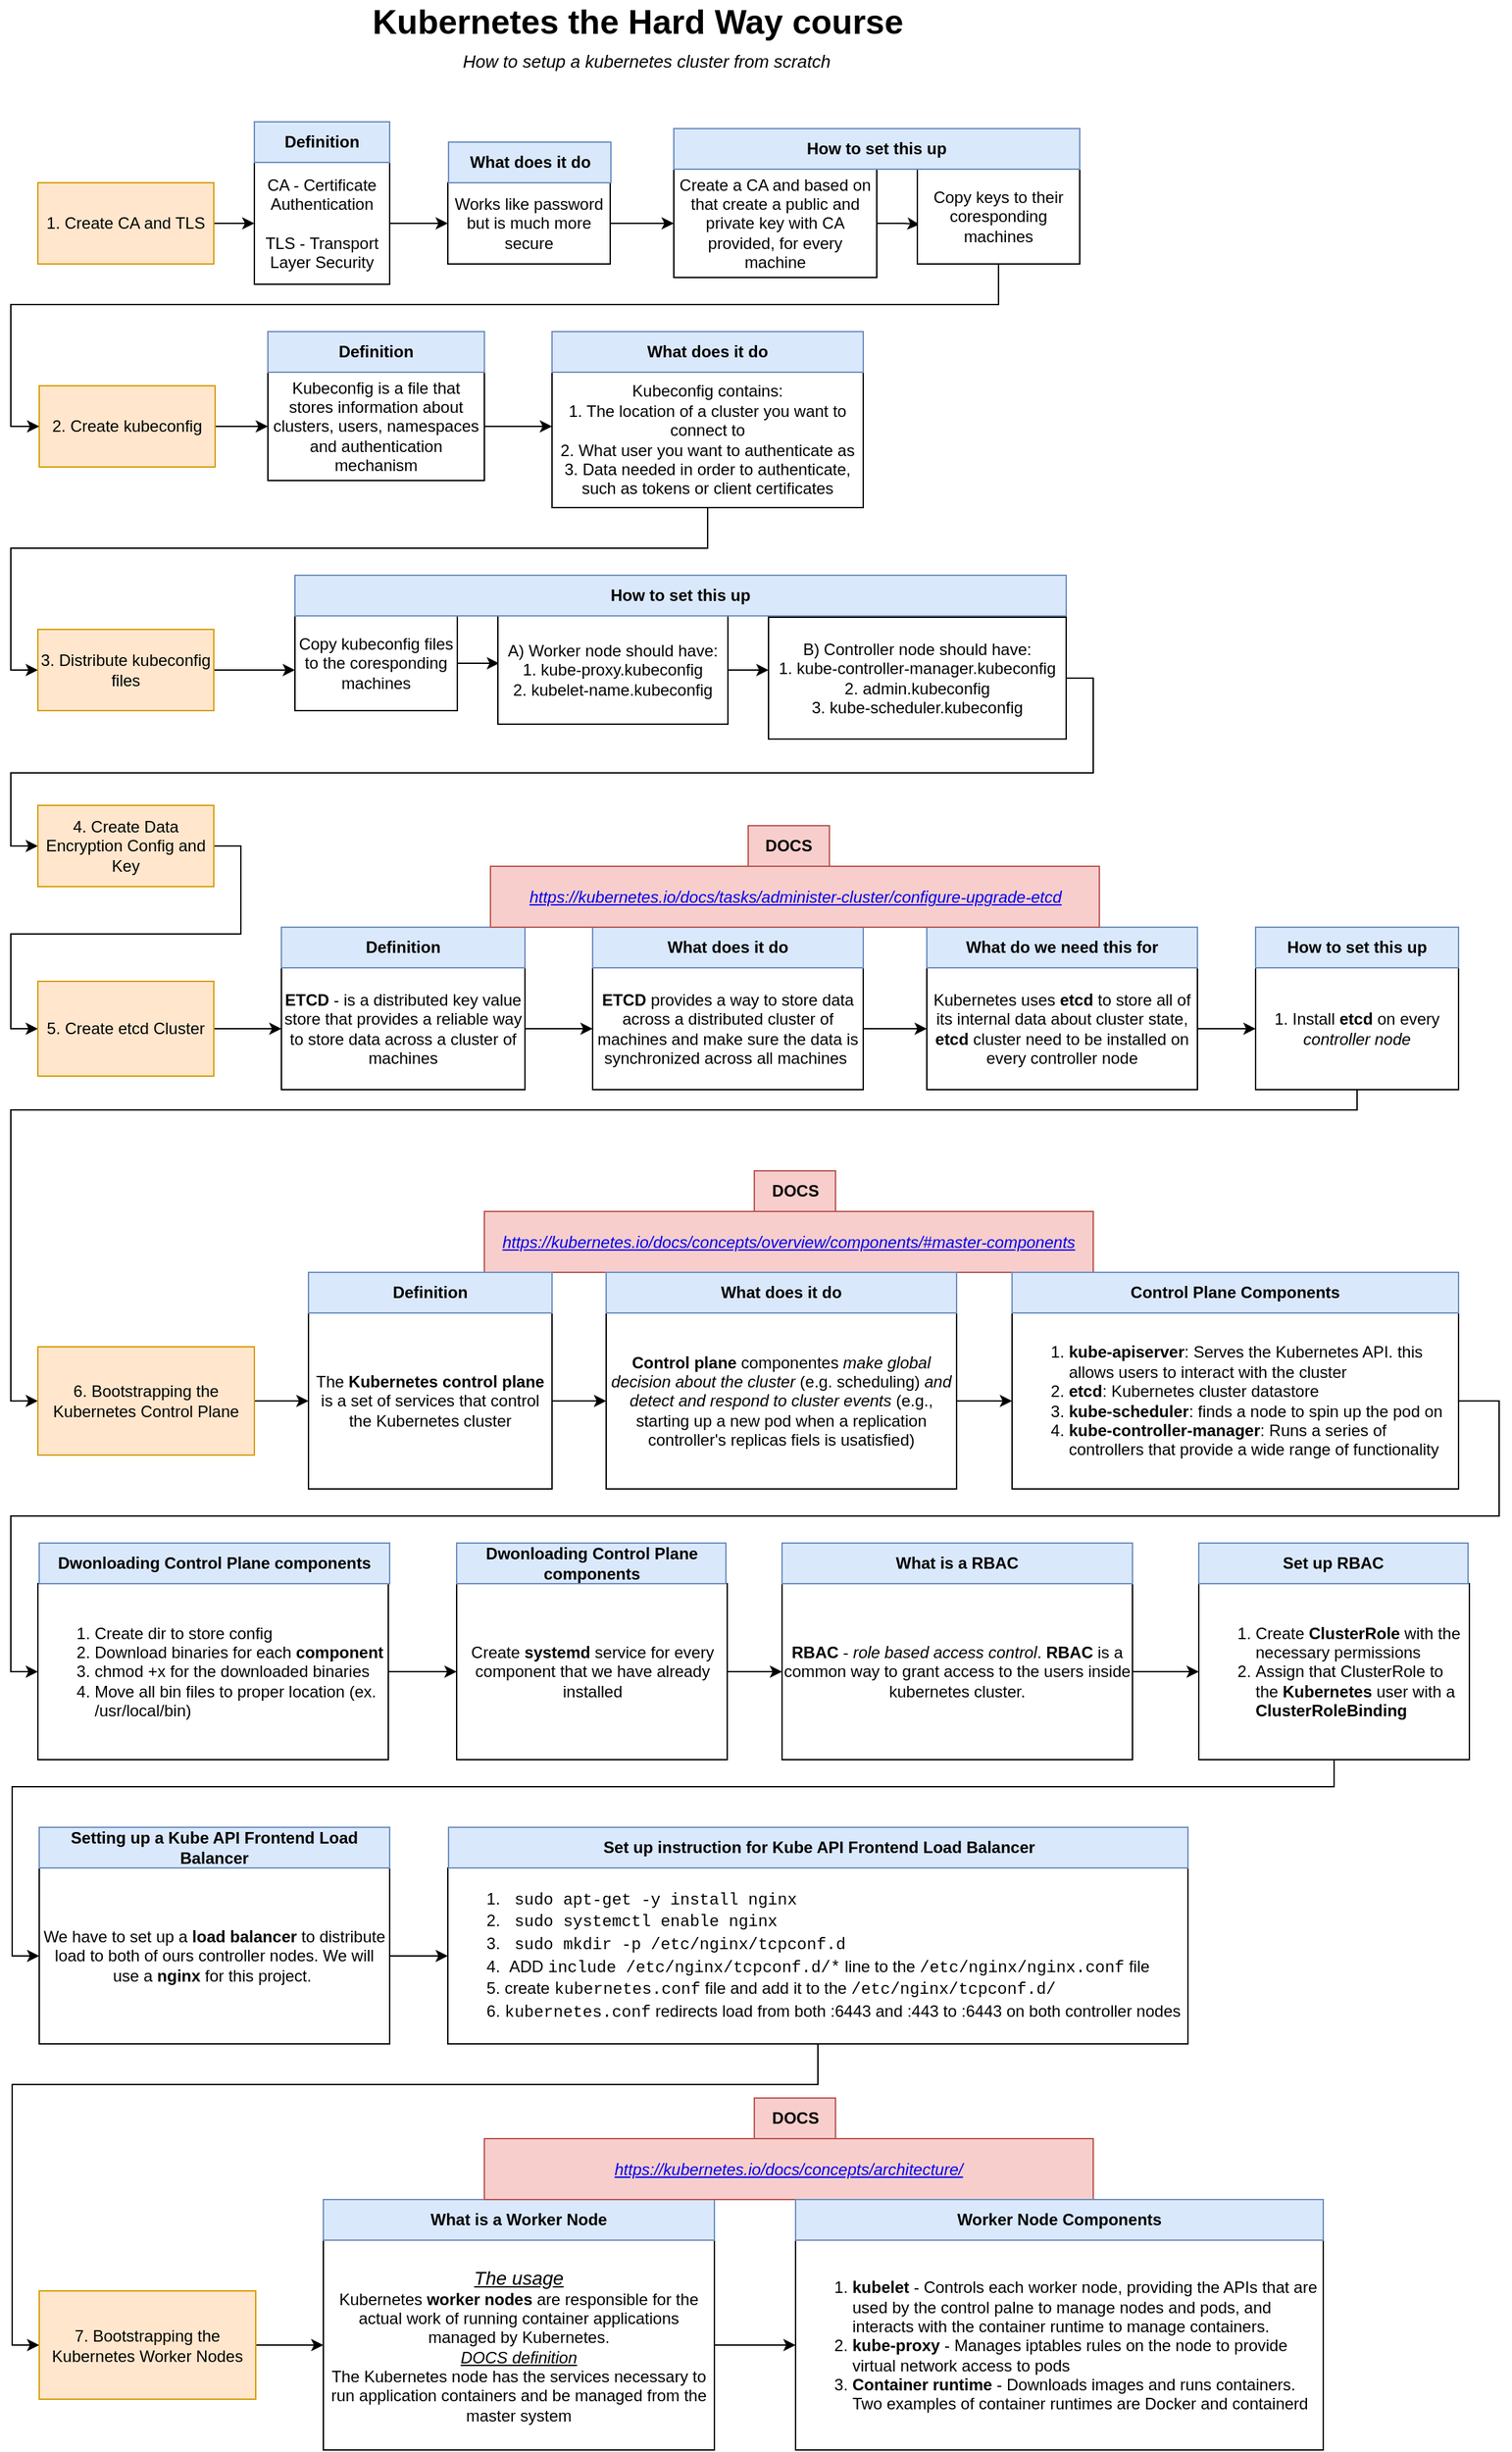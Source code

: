 <mxfile version="21.5.2" type="github">
  <diagram name="Strona-1" id="LIcGz9p34mj6lom9c27u">
    <mxGraphModel dx="1434" dy="888" grid="1" gridSize="10" guides="1" tooltips="1" connect="1" arrows="1" fold="1" page="1" pageScale="1" pageWidth="827" pageHeight="1169" math="0" shadow="0">
      <root>
        <mxCell id="0" />
        <mxCell id="1" parent="0" />
        <mxCell id="68Hwct-F0d1kTlMrPAvt-4" style="edgeStyle=orthogonalEdgeStyle;rounded=0;orthogonalLoop=1;jettySize=auto;html=1;entryX=0;entryY=0.5;entryDx=0;entryDy=0;" parent="1" source="68Hwct-F0d1kTlMrPAvt-1" target="68Hwct-F0d1kTlMrPAvt-2" edge="1">
          <mxGeometry relative="1" as="geometry" />
        </mxCell>
        <mxCell id="68Hwct-F0d1kTlMrPAvt-1" value="1. Create CA and TLS" style="rounded=0;whiteSpace=wrap;html=1;fillColor=#ffe6cc;strokeColor=#d79b00;" parent="1" vertex="1">
          <mxGeometry x="170" y="145" width="130" height="60" as="geometry" />
        </mxCell>
        <mxCell id="68Hwct-F0d1kTlMrPAvt-5" style="edgeStyle=orthogonalEdgeStyle;rounded=0;orthogonalLoop=1;jettySize=auto;html=1;exitX=1;exitY=0.5;exitDx=0;exitDy=0;" parent="1" source="68Hwct-F0d1kTlMrPAvt-2" target="68Hwct-F0d1kTlMrPAvt-6" edge="1">
          <mxGeometry relative="1" as="geometry">
            <mxPoint x="540" y="190.241" as="targetPoint" />
          </mxGeometry>
        </mxCell>
        <mxCell id="68Hwct-F0d1kTlMrPAvt-2" value="CA - Certificate Authentication&lt;br&gt;&lt;br&gt;TLS -&amp;nbsp;Transport Layer Security" style="rounded=0;whiteSpace=wrap;html=1;" parent="1" vertex="1">
          <mxGeometry x="330" y="130" width="100" height="90" as="geometry" />
        </mxCell>
        <mxCell id="68Hwct-F0d1kTlMrPAvt-8" style="edgeStyle=orthogonalEdgeStyle;rounded=0;orthogonalLoop=1;jettySize=auto;html=1;exitX=1;exitY=0.5;exitDx=0;exitDy=0;entryX=0;entryY=0.5;entryDx=0;entryDy=0;" parent="1" source="68Hwct-F0d1kTlMrPAvt-6" target="68Hwct-F0d1kTlMrPAvt-7" edge="1">
          <mxGeometry relative="1" as="geometry" />
        </mxCell>
        <mxCell id="68Hwct-F0d1kTlMrPAvt-6" value="Works like password but is much more secure" style="rounded=0;whiteSpace=wrap;html=1;" parent="1" vertex="1">
          <mxGeometry x="473" y="145.001" width="120" height="60" as="geometry" />
        </mxCell>
        <mxCell id="NVeK4hS8OuHmS83PzHyg-14" style="edgeStyle=orthogonalEdgeStyle;rounded=0;orthogonalLoop=1;jettySize=auto;html=1;entryX=0.014;entryY=0.583;entryDx=0;entryDy=0;entryPerimeter=0;" parent="1" source="68Hwct-F0d1kTlMrPAvt-7" target="68Hwct-F0d1kTlMrPAvt-16" edge="1">
          <mxGeometry relative="1" as="geometry" />
        </mxCell>
        <mxCell id="68Hwct-F0d1kTlMrPAvt-7" value="Create a CA and based on that create a public and private key with CA provided, for every machine" style="rounded=0;whiteSpace=wrap;html=1;" parent="1" vertex="1">
          <mxGeometry x="640" y="135" width="150" height="80" as="geometry" />
        </mxCell>
        <mxCell id="68Hwct-F0d1kTlMrPAvt-11" style="edgeStyle=orthogonalEdgeStyle;rounded=0;orthogonalLoop=1;jettySize=auto;html=1;exitX=1;exitY=0.5;exitDx=0;exitDy=0;entryX=0;entryY=0.5;entryDx=0;entryDy=0;" parent="1" source="68Hwct-F0d1kTlMrPAvt-9" target="68Hwct-F0d1kTlMrPAvt-10" edge="1">
          <mxGeometry relative="1" as="geometry" />
        </mxCell>
        <mxCell id="68Hwct-F0d1kTlMrPAvt-9" value="2. Create kubeconfig" style="rounded=0;whiteSpace=wrap;html=1;fillColor=#ffe6cc;strokeColor=#d79b00;" parent="1" vertex="1">
          <mxGeometry x="171" y="295" width="130" height="60" as="geometry" />
        </mxCell>
        <mxCell id="68Hwct-F0d1kTlMrPAvt-12" style="edgeStyle=orthogonalEdgeStyle;rounded=0;orthogonalLoop=1;jettySize=auto;html=1;" parent="1" source="68Hwct-F0d1kTlMrPAvt-10" edge="1">
          <mxGeometry relative="1" as="geometry">
            <mxPoint x="550.0" y="325.0" as="targetPoint" />
          </mxGeometry>
        </mxCell>
        <mxCell id="68Hwct-F0d1kTlMrPAvt-10" value="Kubeconfig is a file that stores information about clusters, users, namespaces and authentication mechanism" style="rounded=0;whiteSpace=wrap;html=1;" parent="1" vertex="1">
          <mxGeometry x="340" y="285" width="160" height="80" as="geometry" />
        </mxCell>
        <mxCell id="68Hwct-F0d1kTlMrPAvt-24" style="edgeStyle=orthogonalEdgeStyle;rounded=0;orthogonalLoop=1;jettySize=auto;html=1;entryX=0;entryY=0.5;entryDx=0;entryDy=0;" parent="1" source="68Hwct-F0d1kTlMrPAvt-14" target="68Hwct-F0d1kTlMrPAvt-23" edge="1">
          <mxGeometry relative="1" as="geometry">
            <Array as="points">
              <mxPoint x="665" y="415" />
              <mxPoint x="150" y="415" />
              <mxPoint x="150" y="505" />
            </Array>
          </mxGeometry>
        </mxCell>
        <mxCell id="68Hwct-F0d1kTlMrPAvt-14" value="Kubeconfig contains:&lt;br&gt;1. The location of a cluster you want to connect to&lt;br&gt;2. What user you want to authenticate as&lt;br&gt;3. Data needed in order to authenticate, such as tokens or client certificates" style="rounded=0;whiteSpace=wrap;html=1;" parent="1" vertex="1">
          <mxGeometry x="550" y="285" width="230" height="100" as="geometry" />
        </mxCell>
        <mxCell id="68Hwct-F0d1kTlMrPAvt-22" style="edgeStyle=orthogonalEdgeStyle;rounded=0;orthogonalLoop=1;jettySize=auto;html=1;exitX=0.5;exitY=1;exitDx=0;exitDy=0;entryX=0;entryY=0.5;entryDx=0;entryDy=0;" parent="1" source="68Hwct-F0d1kTlMrPAvt-16" target="68Hwct-F0d1kTlMrPAvt-9" edge="1">
          <mxGeometry relative="1" as="geometry">
            <mxPoint x="130" y="325" as="targetPoint" />
            <Array as="points">
              <mxPoint x="880" y="235" />
              <mxPoint x="150" y="235" />
              <mxPoint x="150" y="325" />
            </Array>
          </mxGeometry>
        </mxCell>
        <mxCell id="68Hwct-F0d1kTlMrPAvt-16" value="Copy keys to their coresponding machines" style="rounded=0;whiteSpace=wrap;html=1;" parent="1" vertex="1">
          <mxGeometry x="820" y="135" width="120" height="70" as="geometry" />
        </mxCell>
        <mxCell id="68Hwct-F0d1kTlMrPAvt-27" style="edgeStyle=orthogonalEdgeStyle;rounded=0;orthogonalLoop=1;jettySize=auto;html=1;exitX=1;exitY=0.5;exitDx=0;exitDy=0;" parent="1" source="68Hwct-F0d1kTlMrPAvt-23" target="68Hwct-F0d1kTlMrPAvt-26" edge="1">
          <mxGeometry relative="1" as="geometry">
            <Array as="points">
              <mxPoint x="330" y="505" />
              <mxPoint x="330" y="505" />
            </Array>
          </mxGeometry>
        </mxCell>
        <mxCell id="68Hwct-F0d1kTlMrPAvt-23" value="3. Distribute kubeconfig files" style="rounded=0;whiteSpace=wrap;html=1;fillColor=#ffe6cc;strokeColor=#d79b00;" parent="1" vertex="1">
          <mxGeometry x="170" y="475" width="130" height="60" as="geometry" />
        </mxCell>
        <mxCell id="NVeK4hS8OuHmS83PzHyg-9" style="edgeStyle=orthogonalEdgeStyle;rounded=0;orthogonalLoop=1;jettySize=auto;html=1;entryX=0.005;entryY=0.438;entryDx=0;entryDy=0;entryPerimeter=0;" parent="1" source="68Hwct-F0d1kTlMrPAvt-26" target="68Hwct-F0d1kTlMrPAvt-29" edge="1">
          <mxGeometry relative="1" as="geometry" />
        </mxCell>
        <mxCell id="68Hwct-F0d1kTlMrPAvt-26" value="Copy kubeconfig files to the coresponding machines" style="rounded=0;whiteSpace=wrap;html=1;" parent="1" vertex="1">
          <mxGeometry x="360" y="465" width="120" height="70" as="geometry" />
        </mxCell>
        <mxCell id="68Hwct-F0d1kTlMrPAvt-30" style="edgeStyle=orthogonalEdgeStyle;rounded=0;orthogonalLoop=1;jettySize=auto;html=1;" parent="1" source="68Hwct-F0d1kTlMrPAvt-29" edge="1">
          <mxGeometry relative="1" as="geometry">
            <mxPoint x="710" y="505" as="targetPoint" />
          </mxGeometry>
        </mxCell>
        <mxCell id="68Hwct-F0d1kTlMrPAvt-29" value="A) Worker node should have:&lt;br&gt;1. kube-proxy.kubeconfig&lt;br&gt;2. kubelet-name.kubeconfig" style="rounded=0;whiteSpace=wrap;html=1;" parent="1" vertex="1">
          <mxGeometry x="510" y="465" width="170" height="80" as="geometry" />
        </mxCell>
        <mxCell id="68Hwct-F0d1kTlMrPAvt-34" style="edgeStyle=orthogonalEdgeStyle;rounded=0;orthogonalLoop=1;jettySize=auto;html=1;exitX=1;exitY=0.5;exitDx=0;exitDy=0;entryX=0;entryY=0.5;entryDx=0;entryDy=0;" parent="1" source="68Hwct-F0d1kTlMrPAvt-31" target="68Hwct-F0d1kTlMrPAvt-33" edge="1">
          <mxGeometry relative="1" as="geometry">
            <Array as="points">
              <mxPoint x="950" y="511" />
              <mxPoint x="950" y="581" />
              <mxPoint x="150" y="581" />
              <mxPoint x="150" y="635" />
            </Array>
          </mxGeometry>
        </mxCell>
        <mxCell id="68Hwct-F0d1kTlMrPAvt-31" value="B) Controller node should have:&lt;br&gt;1. kube-controller-manager.kubeconfig&lt;br&gt;2. admin.kubeconfig&lt;br&gt;3. kube-scheduler.kubeconfig" style="rounded=0;whiteSpace=wrap;html=1;" parent="1" vertex="1">
          <mxGeometry x="710" y="466" width="220" height="90" as="geometry" />
        </mxCell>
        <mxCell id="NVeK4hS8OuHmS83PzHyg-32" style="edgeStyle=orthogonalEdgeStyle;rounded=0;orthogonalLoop=1;jettySize=auto;html=1;entryX=0;entryY=0.5;entryDx=0;entryDy=0;" parent="1" source="68Hwct-F0d1kTlMrPAvt-33" target="68Hwct-F0d1kTlMrPAvt-35" edge="1">
          <mxGeometry relative="1" as="geometry">
            <Array as="points">
              <mxPoint x="320" y="635" />
              <mxPoint x="320" y="700" />
              <mxPoint x="150" y="700" />
              <mxPoint x="150" y="770" />
            </Array>
          </mxGeometry>
        </mxCell>
        <mxCell id="68Hwct-F0d1kTlMrPAvt-33" value="4. Create Data Encryption Config and Key" style="rounded=0;whiteSpace=wrap;html=1;fillColor=#ffe6cc;strokeColor=#d79b00;" parent="1" vertex="1">
          <mxGeometry x="170" y="605" width="130" height="60" as="geometry" />
        </mxCell>
        <mxCell id="NVeK4hS8OuHmS83PzHyg-1" style="edgeStyle=orthogonalEdgeStyle;rounded=0;orthogonalLoop=1;jettySize=auto;html=1;" parent="1" source="68Hwct-F0d1kTlMrPAvt-35" edge="1">
          <mxGeometry relative="1" as="geometry">
            <mxPoint x="350" y="770" as="targetPoint" />
          </mxGeometry>
        </mxCell>
        <mxCell id="68Hwct-F0d1kTlMrPAvt-35" value="5. Create etcd Cluster" style="rounded=0;whiteSpace=wrap;html=1;fillColor=#ffe6cc;strokeColor=#d79b00;" parent="1" vertex="1">
          <mxGeometry x="170" y="735" width="130" height="70" as="geometry" />
        </mxCell>
        <mxCell id="NVeK4hS8OuHmS83PzHyg-26" style="edgeStyle=orthogonalEdgeStyle;rounded=0;orthogonalLoop=1;jettySize=auto;html=1;entryX=0;entryY=0.5;entryDx=0;entryDy=0;" parent="1" source="NVeK4hS8OuHmS83PzHyg-2" target="NVeK4hS8OuHmS83PzHyg-4" edge="1">
          <mxGeometry relative="1" as="geometry" />
        </mxCell>
        <mxCell id="NVeK4hS8OuHmS83PzHyg-2" value="&lt;b&gt;ETCD &lt;/b&gt;- is a distributed key value store that provides a reliable way to store data across a cluster of machines" style="rounded=0;whiteSpace=wrap;html=1;" parent="1" vertex="1">
          <mxGeometry x="350" y="725" width="180" height="90" as="geometry" />
        </mxCell>
        <mxCell id="NVeK4hS8OuHmS83PzHyg-27" style="edgeStyle=orthogonalEdgeStyle;rounded=0;orthogonalLoop=1;jettySize=auto;html=1;entryX=0;entryY=0.5;entryDx=0;entryDy=0;" parent="1" source="NVeK4hS8OuHmS83PzHyg-4" target="NVeK4hS8OuHmS83PzHyg-18" edge="1">
          <mxGeometry relative="1" as="geometry" />
        </mxCell>
        <mxCell id="NVeK4hS8OuHmS83PzHyg-4" value="&lt;b&gt;ETCD&lt;/b&gt;&amp;nbsp;provides a way to store data across a distributed cluster of machines and make sure the data is synchronized across all machines&amp;nbsp;" style="rounded=0;whiteSpace=wrap;html=1;" parent="1" vertex="1">
          <mxGeometry x="580" y="725" width="200" height="90" as="geometry" />
        </mxCell>
        <mxCell id="NVeK4hS8OuHmS83PzHyg-5" value="&lt;b&gt;Definition&lt;/b&gt;" style="text;html=1;strokeColor=#6c8ebf;fillColor=#dae8fc;align=center;verticalAlign=middle;whiteSpace=wrap;rounded=0;" parent="1" vertex="1">
          <mxGeometry x="350" y="695" width="180" height="30" as="geometry" />
        </mxCell>
        <mxCell id="NVeK4hS8OuHmS83PzHyg-7" value="&lt;b&gt;What does it do&lt;/b&gt;" style="text;html=1;strokeColor=#6c8ebf;fillColor=#dae8fc;align=center;verticalAlign=middle;whiteSpace=wrap;rounded=0;" parent="1" vertex="1">
          <mxGeometry x="580" y="695" width="200" height="30" as="geometry" />
        </mxCell>
        <mxCell id="NVeK4hS8OuHmS83PzHyg-8" value="&lt;b style=&quot;border-color: var(--border-color);&quot;&gt;How to set this up&lt;/b&gt;" style="text;html=1;strokeColor=#6c8ebf;fillColor=#dae8fc;align=center;verticalAlign=middle;whiteSpace=wrap;rounded=0;" parent="1" vertex="1">
          <mxGeometry x="360" y="435" width="570" height="30" as="geometry" />
        </mxCell>
        <mxCell id="NVeK4hS8OuHmS83PzHyg-10" value="&lt;b&gt;Definition&lt;/b&gt;" style="text;html=1;strokeColor=#6c8ebf;fillColor=#dae8fc;align=center;verticalAlign=middle;whiteSpace=wrap;rounded=0;" parent="1" vertex="1">
          <mxGeometry x="340" y="255" width="160" height="30" as="geometry" />
        </mxCell>
        <mxCell id="NVeK4hS8OuHmS83PzHyg-11" value="&lt;b&gt;What does it do&lt;/b&gt;" style="text;html=1;strokeColor=#6c8ebf;fillColor=#dae8fc;align=center;verticalAlign=middle;whiteSpace=wrap;rounded=0;" parent="1" vertex="1">
          <mxGeometry x="550" y="255" width="230" height="30" as="geometry" />
        </mxCell>
        <mxCell id="NVeK4hS8OuHmS83PzHyg-12" value="&lt;b&gt;Definition&lt;/b&gt;" style="text;html=1;strokeColor=#6c8ebf;fillColor=#dae8fc;align=center;verticalAlign=middle;whiteSpace=wrap;rounded=0;" parent="1" vertex="1">
          <mxGeometry x="330" y="100" width="100" height="30" as="geometry" />
        </mxCell>
        <mxCell id="NVeK4hS8OuHmS83PzHyg-13" value="&lt;b&gt;What does it do&lt;/b&gt;" style="text;html=1;strokeColor=#6c8ebf;fillColor=#dae8fc;align=center;verticalAlign=middle;whiteSpace=wrap;rounded=0;" parent="1" vertex="1">
          <mxGeometry x="473.5" y="115" width="120" height="30" as="geometry" />
        </mxCell>
        <mxCell id="NVeK4hS8OuHmS83PzHyg-15" value="&lt;b&gt;How to set this up&lt;/b&gt;" style="text;html=1;strokeColor=#6c8ebf;fillColor=#dae8fc;align=center;verticalAlign=middle;whiteSpace=wrap;rounded=0;" parent="1" vertex="1">
          <mxGeometry x="640" y="105" width="300" height="30" as="geometry" />
        </mxCell>
        <mxCell id="NVeK4hS8OuHmS83PzHyg-20" style="edgeStyle=orthogonalEdgeStyle;rounded=0;orthogonalLoop=1;jettySize=auto;html=1;" parent="1" source="NVeK4hS8OuHmS83PzHyg-18" edge="1">
          <mxGeometry relative="1" as="geometry">
            <mxPoint x="1070" y="770" as="targetPoint" />
          </mxGeometry>
        </mxCell>
        <mxCell id="NVeK4hS8OuHmS83PzHyg-18" value="Kubernetes uses &lt;b&gt;etcd &lt;/b&gt;to store all of its internal data about cluster state, &lt;b&gt;etcd &lt;/b&gt;cluster&amp;nbsp;need to be installed on every controller node" style="rounded=0;whiteSpace=wrap;html=1;" parent="1" vertex="1">
          <mxGeometry x="827" y="725" width="200" height="90" as="geometry" />
        </mxCell>
        <mxCell id="NVeK4hS8OuHmS83PzHyg-41" style="edgeStyle=orthogonalEdgeStyle;rounded=0;orthogonalLoop=1;jettySize=auto;html=1;entryX=0;entryY=0.5;entryDx=0;entryDy=0;" parent="1" source="NVeK4hS8OuHmS83PzHyg-21" target="NVeK4hS8OuHmS83PzHyg-36" edge="1">
          <mxGeometry relative="1" as="geometry">
            <Array as="points">
              <mxPoint x="1145" y="830" />
              <mxPoint x="150" y="830" />
              <mxPoint x="150" y="1045" />
            </Array>
          </mxGeometry>
        </mxCell>
        <mxCell id="NVeK4hS8OuHmS83PzHyg-21" value="1. Install &lt;b&gt;etcd&lt;/b&gt;&amp;nbsp;on every &lt;i&gt;controller&lt;/i&gt; &lt;i&gt;node&lt;/i&gt;" style="rounded=0;whiteSpace=wrap;html=1;" parent="1" vertex="1">
          <mxGeometry x="1070" y="725" width="150" height="90" as="geometry" />
        </mxCell>
        <mxCell id="NVeK4hS8OuHmS83PzHyg-22" value="&lt;b&gt;What do we need this for&lt;/b&gt;" style="text;html=1;strokeColor=#6c8ebf;fillColor=#dae8fc;align=center;verticalAlign=middle;whiteSpace=wrap;rounded=0;" parent="1" vertex="1">
          <mxGeometry x="827" y="695" width="200" height="30" as="geometry" />
        </mxCell>
        <mxCell id="NVeK4hS8OuHmS83PzHyg-23" value="&lt;b&gt;How to set this up&lt;/b&gt;" style="text;html=1;strokeColor=#6c8ebf;fillColor=#dae8fc;align=center;verticalAlign=middle;whiteSpace=wrap;rounded=0;" parent="1" vertex="1">
          <mxGeometry x="1070" y="695" width="150" height="30" as="geometry" />
        </mxCell>
        <mxCell id="NVeK4hS8OuHmS83PzHyg-28" value="&lt;i&gt;&lt;a href=&quot;https://kubernetes.io/docs/tasks/administer-cluster/configure-upgrade-etcd&quot;&gt;https://kubernetes.io/docs/tasks/administer-cluster/configure-upgrade-etcd&lt;/a&gt;&lt;/i&gt;" style="text;html=1;strokeColor=#b85450;fillColor=#f8cecc;align=center;verticalAlign=middle;whiteSpace=wrap;rounded=0;" parent="1" vertex="1">
          <mxGeometry x="504.5" y="650" width="450" height="45" as="geometry" />
        </mxCell>
        <mxCell id="NVeK4hS8OuHmS83PzHyg-30" value="&lt;b style=&quot;border-color: var(--border-color);&quot;&gt;DOCS&lt;/b&gt;" style="text;html=1;strokeColor=#b85450;fillColor=#f8cecc;align=center;verticalAlign=middle;whiteSpace=wrap;rounded=0;" parent="1" vertex="1">
          <mxGeometry x="695" y="620" width="60" height="30" as="geometry" />
        </mxCell>
        <mxCell id="NVeK4hS8OuHmS83PzHyg-46" value="" style="edgeStyle=orthogonalEdgeStyle;rounded=0;orthogonalLoop=1;jettySize=auto;html=1;" parent="1" source="NVeK4hS8OuHmS83PzHyg-36" target="NVeK4hS8OuHmS83PzHyg-38" edge="1">
          <mxGeometry relative="1" as="geometry" />
        </mxCell>
        <mxCell id="NVeK4hS8OuHmS83PzHyg-36" value="6. Bootstrapping the Kubernetes Control Plane" style="rounded=0;whiteSpace=wrap;html=1;fillColor=#ffe6cc;strokeColor=#d79b00;" parent="1" vertex="1">
          <mxGeometry x="170" y="1005" width="160" height="80" as="geometry" />
        </mxCell>
        <mxCell id="NVeK4hS8OuHmS83PzHyg-47" value="" style="edgeStyle=orthogonalEdgeStyle;rounded=0;orthogonalLoop=1;jettySize=auto;html=1;" parent="1" source="NVeK4hS8OuHmS83PzHyg-38" target="NVeK4hS8OuHmS83PzHyg-39" edge="1">
          <mxGeometry relative="1" as="geometry" />
        </mxCell>
        <mxCell id="NVeK4hS8OuHmS83PzHyg-38" value="The &lt;b&gt;Kubernetes control plane &lt;/b&gt;is a set of services that control the Kubernetes cluster" style="rounded=0;whiteSpace=wrap;html=1;" parent="1" vertex="1">
          <mxGeometry x="370" y="980" width="180" height="130" as="geometry" />
        </mxCell>
        <mxCell id="NVeK4hS8OuHmS83PzHyg-50" value="" style="edgeStyle=orthogonalEdgeStyle;rounded=0;orthogonalLoop=1;jettySize=auto;html=1;" parent="1" source="NVeK4hS8OuHmS83PzHyg-39" target="NVeK4hS8OuHmS83PzHyg-49" edge="1">
          <mxGeometry relative="1" as="geometry" />
        </mxCell>
        <mxCell id="NVeK4hS8OuHmS83PzHyg-39" value="&lt;b&gt;Control plane &lt;/b&gt;componentes&lt;b&gt;&amp;nbsp;&lt;/b&gt;&lt;i&gt;make global decision about the cluster &lt;/i&gt;(e.g. scheduling) &lt;i&gt;and detect and respond to cluster events&lt;/i&gt; (e.g., starting up a new pod when a replication controller&#39;s replicas fiels is usatisfied)" style="rounded=0;whiteSpace=wrap;html=1;" parent="1" vertex="1">
          <mxGeometry x="590" y="980" width="259" height="130" as="geometry" />
        </mxCell>
        <mxCell id="NVeK4hS8OuHmS83PzHyg-42" value="&lt;i&gt;&lt;a href=&quot;https://kubernetes.io/docs/concepts/overview/components/#master-components&quot;&gt;https://kubernetes.io/docs/concepts/overview/components/#master-components&lt;/a&gt;&lt;/i&gt;" style="text;html=1;strokeColor=#b85450;fillColor=#f8cecc;align=center;verticalAlign=middle;whiteSpace=wrap;rounded=0;" parent="1" vertex="1">
          <mxGeometry x="500" y="905" width="450" height="45" as="geometry" />
        </mxCell>
        <mxCell id="NVeK4hS8OuHmS83PzHyg-43" value="&lt;b style=&quot;border-color: var(--border-color);&quot;&gt;DOCS&lt;/b&gt;" style="text;html=1;strokeColor=#b85450;fillColor=#f8cecc;align=center;verticalAlign=middle;whiteSpace=wrap;rounded=0;" parent="1" vertex="1">
          <mxGeometry x="699.5" y="875" width="60" height="30" as="geometry" />
        </mxCell>
        <mxCell id="NVeK4hS8OuHmS83PzHyg-44" value="&lt;b&gt;Definition&lt;/b&gt;" style="text;html=1;strokeColor=#6c8ebf;fillColor=#dae8fc;align=center;verticalAlign=middle;whiteSpace=wrap;rounded=0;" parent="1" vertex="1">
          <mxGeometry x="370" y="950" width="180" height="30" as="geometry" />
        </mxCell>
        <mxCell id="NVeK4hS8OuHmS83PzHyg-45" value="&lt;b&gt;What does it do&lt;/b&gt;" style="text;html=1;strokeColor=#6c8ebf;fillColor=#dae8fc;align=center;verticalAlign=middle;whiteSpace=wrap;rounded=0;" parent="1" vertex="1">
          <mxGeometry x="590" y="950" width="259" height="30" as="geometry" />
        </mxCell>
        <mxCell id="NVeK4hS8OuHmS83PzHyg-53" value="" style="edgeStyle=orthogonalEdgeStyle;rounded=0;orthogonalLoop=1;jettySize=auto;html=1;" parent="1" source="NVeK4hS8OuHmS83PzHyg-49" target="NVeK4hS8OuHmS83PzHyg-52" edge="1">
          <mxGeometry relative="1" as="geometry">
            <Array as="points">
              <mxPoint x="1250" y="1045" />
              <mxPoint x="1250" y="1130" />
              <mxPoint x="150" y="1130" />
              <mxPoint x="150" y="1245" />
            </Array>
          </mxGeometry>
        </mxCell>
        <mxCell id="NVeK4hS8OuHmS83PzHyg-49" value="&lt;ol&gt;&lt;li&gt;&lt;b&gt;kube-apiserver&lt;/b&gt;:&lt;b&gt;&amp;nbsp;&lt;/b&gt;Serves the Kubernetes API. this allows users to interact with the cluster&lt;/li&gt;&lt;li&gt;&lt;b&gt;etcd&lt;/b&gt;: Kubernetes cluster datastore&lt;/li&gt;&lt;li&gt;&lt;b&gt;kube-scheduler&lt;/b&gt;: finds a node to spin up the pod on&lt;/li&gt;&lt;li&gt;&lt;b&gt;kube-controller-manager&lt;/b&gt;: Runs a series of controllers that provide a wide range of functionality&lt;/li&gt;&lt;/ol&gt;" style="rounded=0;whiteSpace=wrap;html=1;align=left;" parent="1" vertex="1">
          <mxGeometry x="890" y="980" width="330" height="130" as="geometry" />
        </mxCell>
        <mxCell id="NVeK4hS8OuHmS83PzHyg-51" value="&lt;b&gt;Control Plane Components&lt;/b&gt;" style="text;html=1;strokeColor=#6c8ebf;fillColor=#dae8fc;align=center;verticalAlign=middle;whiteSpace=wrap;rounded=0;" parent="1" vertex="1">
          <mxGeometry x="890" y="950" width="330" height="30" as="geometry" />
        </mxCell>
        <mxCell id="NVeK4hS8OuHmS83PzHyg-57" value="" style="edgeStyle=orthogonalEdgeStyle;rounded=0;orthogonalLoop=1;jettySize=auto;html=1;" parent="1" source="NVeK4hS8OuHmS83PzHyg-52" target="NVeK4hS8OuHmS83PzHyg-56" edge="1">
          <mxGeometry relative="1" as="geometry" />
        </mxCell>
        <mxCell id="NVeK4hS8OuHmS83PzHyg-52" value="&lt;ol&gt;&lt;li&gt;Create dir to store config&amp;nbsp;&lt;/li&gt;&lt;li&gt;Download binaries for each &lt;b&gt;component&lt;/b&gt;&lt;/li&gt;&lt;li&gt;chmod +x for the downloaded binaries&lt;/li&gt;&lt;li&gt;Move all bin files to proper location (ex. /usr/local/bin)&lt;/li&gt;&lt;/ol&gt;" style="rounded=0;whiteSpace=wrap;html=1;align=left;" parent="1" vertex="1">
          <mxGeometry x="170" y="1180" width="259" height="130" as="geometry" />
        </mxCell>
        <mxCell id="NVeK4hS8OuHmS83PzHyg-55" value="&lt;b style=&quot;border-color: var(--border-color);&quot;&gt;Dwonloading Control Plane components&lt;/b&gt;" style="text;html=1;strokeColor=#6c8ebf;fillColor=#dae8fc;align=center;verticalAlign=middle;whiteSpace=wrap;rounded=0;" parent="1" vertex="1">
          <mxGeometry x="171" y="1150" width="259" height="30" as="geometry" />
        </mxCell>
        <mxCell id="NVeK4hS8OuHmS83PzHyg-65" value="" style="edgeStyle=orthogonalEdgeStyle;rounded=0;orthogonalLoop=1;jettySize=auto;html=1;" parent="1" source="NVeK4hS8OuHmS83PzHyg-56" target="NVeK4hS8OuHmS83PzHyg-64" edge="1">
          <mxGeometry relative="1" as="geometry" />
        </mxCell>
        <mxCell id="NVeK4hS8OuHmS83PzHyg-56" value="Create &lt;b&gt;systemd &lt;/b&gt;service&lt;b&gt;&amp;nbsp;&lt;/b&gt;for every component that we have already installed" style="rounded=0;whiteSpace=wrap;html=1;align=center;" parent="1" vertex="1">
          <mxGeometry x="479.5" y="1180" width="200" height="130" as="geometry" />
        </mxCell>
        <mxCell id="NVeK4hS8OuHmS83PzHyg-58" value="&lt;b style=&quot;border-color: var(--border-color);&quot;&gt;Dwonloading Control Plane components&lt;/b&gt;" style="text;html=1;strokeColor=#6c8ebf;fillColor=#dae8fc;align=center;verticalAlign=middle;whiteSpace=wrap;rounded=0;" parent="1" vertex="1">
          <mxGeometry x="479.5" y="1150" width="199" height="30" as="geometry" />
        </mxCell>
        <mxCell id="NVeK4hS8OuHmS83PzHyg-62" value="&lt;b style=&quot;&quot;&gt;&lt;font style=&quot;&quot;&gt;&lt;font style=&quot;font-size: 25px;&quot;&gt;Kubernetes the Hard Way course&lt;/font&gt;&lt;br&gt;&lt;/font&gt;&lt;/b&gt;" style="text;html=1;align=center;verticalAlign=middle;whiteSpace=wrap;rounded=0;fillColor=none;" parent="1" vertex="1">
          <mxGeometry x="390" y="10" width="446.5" height="30" as="geometry" />
        </mxCell>
        <mxCell id="NVeK4hS8OuHmS83PzHyg-63" value="&lt;i&gt;&lt;font style=&quot;font-size: 13px;&quot;&gt;How to setup a kubernetes cluster from scratch&lt;/font&gt;&lt;/i&gt;" style="text;html=1;strokeColor=none;fillColor=none;align=center;verticalAlign=middle;whiteSpace=wrap;rounded=0;" parent="1" vertex="1">
          <mxGeometry x="479.5" y="40" width="280" height="30" as="geometry" />
        </mxCell>
        <mxCell id="NVeK4hS8OuHmS83PzHyg-69" value="" style="edgeStyle=orthogonalEdgeStyle;rounded=0;orthogonalLoop=1;jettySize=auto;html=1;" parent="1" source="NVeK4hS8OuHmS83PzHyg-64" target="NVeK4hS8OuHmS83PzHyg-67" edge="1">
          <mxGeometry relative="1" as="geometry" />
        </mxCell>
        <mxCell id="NVeK4hS8OuHmS83PzHyg-64" value="&lt;b&gt;RBAC &lt;/b&gt;- &lt;i&gt;role based access control&lt;/i&gt;. &lt;b&gt;RBAC &lt;/b&gt;is a common way to grant access to the users inside kubernetes cluster." style="rounded=0;whiteSpace=wrap;html=1;align=center;" parent="1" vertex="1">
          <mxGeometry x="720" y="1180" width="259" height="130" as="geometry" />
        </mxCell>
        <mxCell id="NVeK4hS8OuHmS83PzHyg-66" value="&lt;b&gt;What is a RBAC&lt;/b&gt;" style="text;html=1;strokeColor=#6c8ebf;fillColor=#dae8fc;align=center;verticalAlign=middle;whiteSpace=wrap;rounded=0;" parent="1" vertex="1">
          <mxGeometry x="720" y="1150" width="259" height="30" as="geometry" />
        </mxCell>
        <mxCell id="NVeK4hS8OuHmS83PzHyg-74" style="edgeStyle=orthogonalEdgeStyle;rounded=0;orthogonalLoop=1;jettySize=auto;html=1;entryX=0;entryY=0.5;entryDx=0;entryDy=0;" parent="1" source="NVeK4hS8OuHmS83PzHyg-67" target="NVeK4hS8OuHmS83PzHyg-70" edge="1">
          <mxGeometry relative="1" as="geometry">
            <Array as="points">
              <mxPoint x="1128" y="1330" />
              <mxPoint x="151" y="1330" />
              <mxPoint x="151" y="1455" />
            </Array>
          </mxGeometry>
        </mxCell>
        <mxCell id="NVeK4hS8OuHmS83PzHyg-67" value="&lt;ol&gt;&lt;li&gt;Create &lt;b&gt;ClusterRole&lt;/b&gt;&amp;nbsp;with the necessary permissions&lt;/li&gt;&lt;li&gt;Assign that ClusterRole to the &lt;b&gt;Kubernetes &lt;/b&gt;user with a &lt;b&gt;ClusterRoleBinding&lt;/b&gt;&lt;/li&gt;&lt;/ol&gt;" style="rounded=0;whiteSpace=wrap;html=1;align=left;" parent="1" vertex="1">
          <mxGeometry x="1028" y="1180" width="200" height="130" as="geometry" />
        </mxCell>
        <mxCell id="NVeK4hS8OuHmS83PzHyg-68" value="&lt;b style=&quot;border-color: var(--border-color);&quot;&gt;Set up RBAC&lt;/b&gt;" style="text;html=1;strokeColor=#6c8ebf;fillColor=#dae8fc;align=center;verticalAlign=middle;whiteSpace=wrap;rounded=0;" parent="1" vertex="1">
          <mxGeometry x="1028" y="1150" width="199" height="30" as="geometry" />
        </mxCell>
        <mxCell id="NVeK4hS8OuHmS83PzHyg-77" value="" style="edgeStyle=orthogonalEdgeStyle;rounded=0;orthogonalLoop=1;jettySize=auto;html=1;" parent="1" source="NVeK4hS8OuHmS83PzHyg-70" target="NVeK4hS8OuHmS83PzHyg-76" edge="1">
          <mxGeometry relative="1" as="geometry" />
        </mxCell>
        <mxCell id="NVeK4hS8OuHmS83PzHyg-70" value="&lt;div style=&quot;&quot;&gt;We have to set up a &lt;b&gt;load balancer &lt;/b&gt;to distribute load to both of ours controller nodes. We will use a &lt;b&gt;nginx &lt;/b&gt;for this project.&amp;nbsp;&lt;/div&gt;" style="rounded=0;whiteSpace=wrap;html=1;align=center;" parent="1" vertex="1">
          <mxGeometry x="171" y="1390" width="259" height="130" as="geometry" />
        </mxCell>
        <mxCell id="NVeK4hS8OuHmS83PzHyg-75" value="&lt;b style=&quot;border-color: var(--border-color);&quot;&gt;Setting up a Kube API Frontend Load Balancer&lt;/b&gt;" style="text;html=1;strokeColor=#6c8ebf;fillColor=#dae8fc;align=center;verticalAlign=middle;whiteSpace=wrap;rounded=0;" parent="1" vertex="1">
          <mxGeometry x="171" y="1360" width="259" height="30" as="geometry" />
        </mxCell>
        <mxCell id="tsj3fZ7Pgtxt2mmk2HUT-2" style="edgeStyle=orthogonalEdgeStyle;rounded=0;orthogonalLoop=1;jettySize=auto;html=1;entryX=0;entryY=0.5;entryDx=0;entryDy=0;" edge="1" parent="1" source="NVeK4hS8OuHmS83PzHyg-76" target="tsj3fZ7Pgtxt2mmk2HUT-1">
          <mxGeometry relative="1" as="geometry">
            <Array as="points">
              <mxPoint x="747" y="1550" />
              <mxPoint x="151" y="1550" />
              <mxPoint x="151" y="1743" />
            </Array>
          </mxGeometry>
        </mxCell>
        <mxCell id="NVeK4hS8OuHmS83PzHyg-76" value="&lt;div style=&quot;&quot;&gt;&lt;ol style=&quot;line-height: 130%;&quot;&gt;&lt;li&gt;&lt;font face=&quot;Courier New&quot;&gt;&amp;nbsp;sudo apt-get -y install nginx&lt;/font&gt;&lt;/li&gt;&lt;li&gt;&lt;font face=&quot;Courier New&quot;&gt;&amp;nbsp;sudo systemctl enable nginx&lt;/font&gt;&lt;/li&gt;&lt;li&gt;&lt;font face=&quot;Courier New&quot;&gt;&amp;nbsp;sudo mkdir -p /etc/nginx/tcpconf.d&lt;/font&gt;&lt;/li&gt;&lt;li&gt;&amp;nbsp;ADD &lt;font face=&quot;Courier New&quot;&gt;include /etc/nginx/tcpconf.d/*&lt;/font&gt; line to the &lt;font face=&quot;Courier New&quot;&gt;/etc/nginx/nginx.conf&lt;/font&gt; file&lt;/li&gt;&lt;li&gt;create &lt;font face=&quot;Courier New&quot;&gt;kubernetes.conf&lt;/font&gt;&amp;nbsp;file and add it to the &lt;font face=&quot;Courier New&quot;&gt;/etc/nginx/tcpconf.d/&lt;/font&gt;&lt;/li&gt;&lt;li&gt;&lt;font face=&quot;Courier New&quot;&gt;kubernetes.conf&lt;/font&gt; redirects load from both :6443 and :443 to :6443 on both controller nodes&lt;/li&gt;&lt;/ol&gt;&lt;/div&gt;" style="rounded=0;whiteSpace=wrap;html=1;align=left;" parent="1" vertex="1">
          <mxGeometry x="473" y="1390" width="547" height="130" as="geometry" />
        </mxCell>
        <mxCell id="NVeK4hS8OuHmS83PzHyg-78" value="&lt;b style=&quot;border-color: var(--border-color);&quot;&gt;Set up instruction for Kube API Frontend Load Balancer&lt;/b&gt;" style="text;html=1;strokeColor=#6c8ebf;fillColor=#dae8fc;align=center;verticalAlign=middle;whiteSpace=wrap;rounded=0;" parent="1" vertex="1">
          <mxGeometry x="473.5" y="1360" width="546.5" height="30" as="geometry" />
        </mxCell>
        <mxCell id="tsj3fZ7Pgtxt2mmk2HUT-4" value="" style="edgeStyle=orthogonalEdgeStyle;rounded=0;orthogonalLoop=1;jettySize=auto;html=1;" edge="1" parent="1" source="tsj3fZ7Pgtxt2mmk2HUT-1" target="tsj3fZ7Pgtxt2mmk2HUT-3">
          <mxGeometry relative="1" as="geometry" />
        </mxCell>
        <mxCell id="tsj3fZ7Pgtxt2mmk2HUT-1" value="7. Bootstrapping the Kubernetes Worker Nodes" style="rounded=0;whiteSpace=wrap;html=1;fillColor=#ffe6cc;strokeColor=#d79b00;" vertex="1" parent="1">
          <mxGeometry x="171" y="1702.5" width="160" height="80" as="geometry" />
        </mxCell>
        <mxCell id="tsj3fZ7Pgtxt2mmk2HUT-10" value="" style="edgeStyle=orthogonalEdgeStyle;rounded=0;orthogonalLoop=1;jettySize=auto;html=1;" edge="1" parent="1" source="tsj3fZ7Pgtxt2mmk2HUT-3" target="tsj3fZ7Pgtxt2mmk2HUT-8">
          <mxGeometry relative="1" as="geometry" />
        </mxCell>
        <mxCell id="tsj3fZ7Pgtxt2mmk2HUT-3" value="&lt;div style=&quot;&quot;&gt;&lt;i&gt;&lt;font style=&quot;font-size: 14px;&quot;&gt;&lt;u&gt;The usage&lt;/u&gt;&lt;/font&gt;&lt;/i&gt;&lt;/div&gt;&lt;div style=&quot;&quot;&gt;Kubernetes &lt;b&gt;worker nodes&lt;/b&gt; are responsible for the actual work of running container applications managed by Kubernetes.&lt;/div&gt;&lt;div style=&quot;&quot;&gt;&lt;i&gt;&lt;u&gt;DOCS definition&lt;/u&gt;&lt;/i&gt;&lt;/div&gt;&lt;div style=&quot;&quot;&gt;The Kubernetes node has the services necessary to run application containers and be managed from the master system&lt;/div&gt;" style="rounded=0;whiteSpace=wrap;html=1;align=center;" vertex="1" parent="1">
          <mxGeometry x="381" y="1665" width="289" height="155" as="geometry" />
        </mxCell>
        <mxCell id="tsj3fZ7Pgtxt2mmk2HUT-5" value="&lt;b style=&quot;border-color: var(--border-color);&quot;&gt;What is a Worker Node&lt;/b&gt;" style="text;html=1;strokeColor=#6c8ebf;fillColor=#dae8fc;align=center;verticalAlign=middle;whiteSpace=wrap;rounded=0;" vertex="1" parent="1">
          <mxGeometry x="381" y="1635" width="289" height="30" as="geometry" />
        </mxCell>
        <mxCell id="tsj3fZ7Pgtxt2mmk2HUT-6" value="&lt;i&gt;&lt;a href=&quot;https://kubernetes.io/docs/concepts/architecture/&quot;&gt;https://kubernetes.io/docs/concepts/architecture/&lt;/a&gt;&lt;/i&gt;" style="text;html=1;strokeColor=#b85450;fillColor=#f8cecc;align=center;verticalAlign=middle;whiteSpace=wrap;rounded=0;" vertex="1" parent="1">
          <mxGeometry x="500" y="1590" width="450" height="45" as="geometry" />
        </mxCell>
        <mxCell id="tsj3fZ7Pgtxt2mmk2HUT-7" value="&lt;b style=&quot;border-color: var(--border-color);&quot;&gt;DOCS&lt;/b&gt;" style="text;html=1;strokeColor=#b85450;fillColor=#f8cecc;align=center;verticalAlign=middle;whiteSpace=wrap;rounded=0;" vertex="1" parent="1">
          <mxGeometry x="699.5" y="1560" width="60" height="30" as="geometry" />
        </mxCell>
        <mxCell id="tsj3fZ7Pgtxt2mmk2HUT-8" value="&lt;ol&gt;&lt;li&gt;&lt;b&gt;kubelet &lt;/b&gt;- Controls each worker node, providing the APIs that are used by the control palne to manage nodes and pods, and interacts with the container runtime to manage containers.&lt;/li&gt;&lt;li&gt;&lt;b&gt;kube-proxy &lt;/b&gt;- Manages iptables rules on the node to provide virtual network access to pods&lt;/li&gt;&lt;li&gt;&lt;b&gt;Container runtime&lt;/b&gt;&amp;nbsp;- Downloads images and runs containers. Two examples of container runtimes are Docker and containerd&lt;/li&gt;&lt;/ol&gt;" style="rounded=0;whiteSpace=wrap;html=1;align=left;" vertex="1" parent="1">
          <mxGeometry x="730" y="1665" width="390" height="155" as="geometry" />
        </mxCell>
        <mxCell id="tsj3fZ7Pgtxt2mmk2HUT-9" value="&lt;b&gt;Worker Node Components&lt;/b&gt;" style="text;html=1;strokeColor=#6c8ebf;fillColor=#dae8fc;align=center;verticalAlign=middle;whiteSpace=wrap;rounded=0;" vertex="1" parent="1">
          <mxGeometry x="730" y="1635" width="390" height="30" as="geometry" />
        </mxCell>
      </root>
    </mxGraphModel>
  </diagram>
</mxfile>
